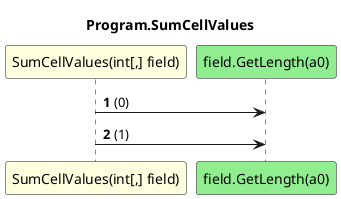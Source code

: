 @startuml Program.SumCellValues
title Program.SumCellValues
participant "SumCellValues(int[,] field)" as SumCellValues_p0 #LightYellow
participant "field.GetLength(a0)" as field.GetLength_a0 #LightGreen
autonumber
SumCellValues_p0 -> field.GetLength_a0 : (0)
SumCellValues_p0 -> field.GetLength_a0 : (1)
@enduml

